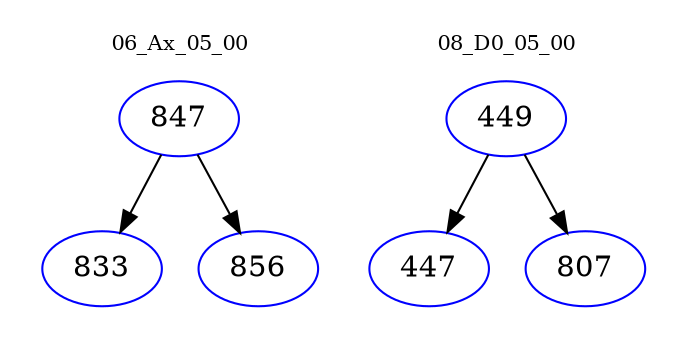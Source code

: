 digraph{
subgraph cluster_0 {
color = white
label = "06_Ax_05_00";
fontsize=10;
T0_847 [label="847", color="blue"]
T0_847 -> T0_833 [color="black"]
T0_833 [label="833", color="blue"]
T0_847 -> T0_856 [color="black"]
T0_856 [label="856", color="blue"]
}
subgraph cluster_1 {
color = white
label = "08_D0_05_00";
fontsize=10;
T1_449 [label="449", color="blue"]
T1_449 -> T1_447 [color="black"]
T1_447 [label="447", color="blue"]
T1_449 -> T1_807 [color="black"]
T1_807 [label="807", color="blue"]
}
}
